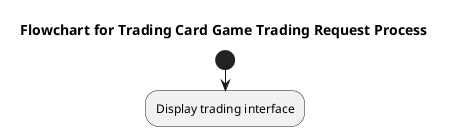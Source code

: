 @startuml
title Flowchart for Trading Card Game Trading Request Process

start
:Display trading interface;

